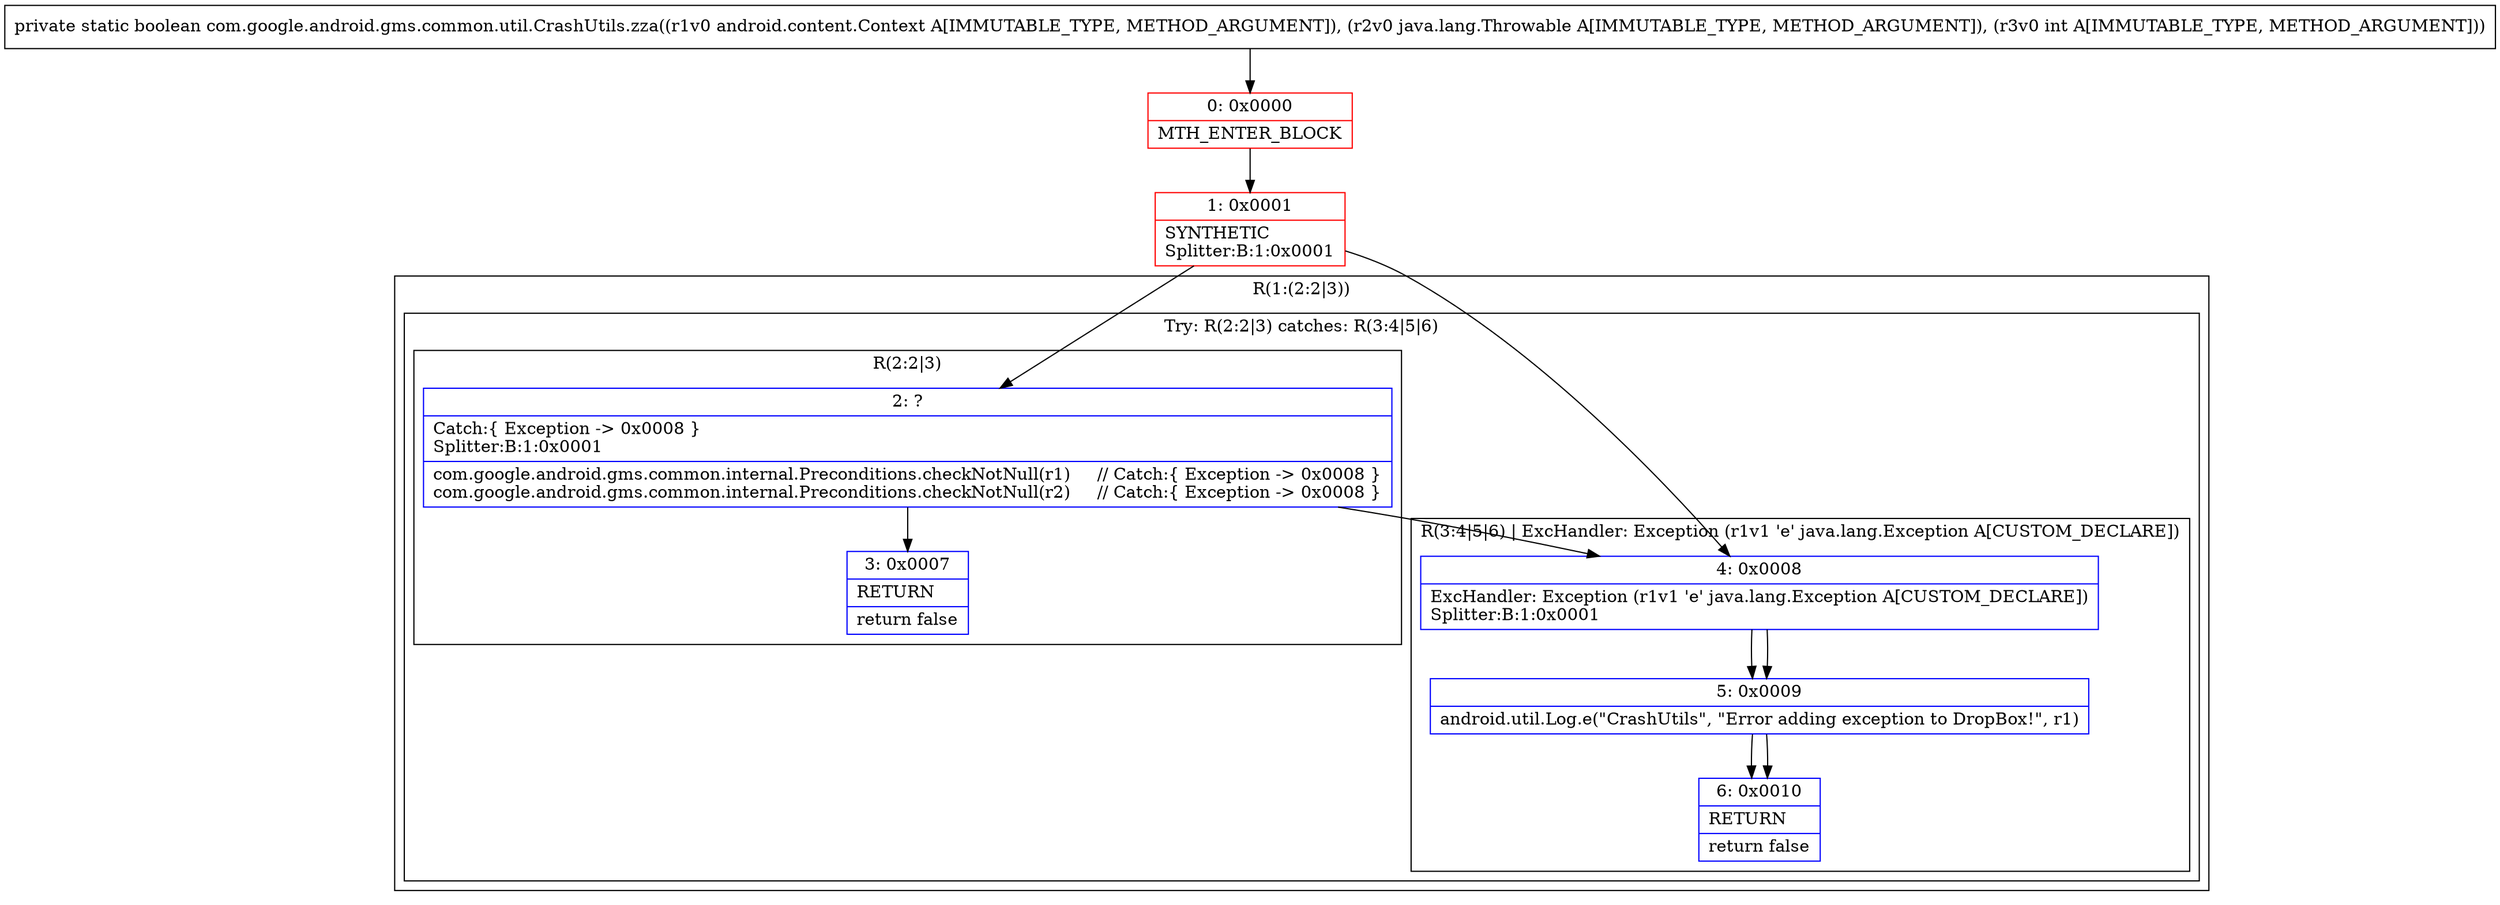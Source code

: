 digraph "CFG forcom.google.android.gms.common.util.CrashUtils.zza(Landroid\/content\/Context;Ljava\/lang\/Throwable;I)Z" {
subgraph cluster_Region_20195612 {
label = "R(1:(2:2|3))";
node [shape=record,color=blue];
subgraph cluster_TryCatchRegion_1316516731 {
label = "Try: R(2:2|3) catches: R(3:4|5|6)";
node [shape=record,color=blue];
subgraph cluster_Region_1575900461 {
label = "R(2:2|3)";
node [shape=record,color=blue];
Node_2 [shape=record,label="{2\:\ ?|Catch:\{ Exception \-\> 0x0008 \}\lSplitter:B:1:0x0001\l|com.google.android.gms.common.internal.Preconditions.checkNotNull(r1)     \/\/ Catch:\{ Exception \-\> 0x0008 \}\lcom.google.android.gms.common.internal.Preconditions.checkNotNull(r2)     \/\/ Catch:\{ Exception \-\> 0x0008 \}\l}"];
Node_3 [shape=record,label="{3\:\ 0x0007|RETURN\l|return false\l}"];
}
subgraph cluster_Region_1109666421 {
label = "R(3:4|5|6) | ExcHandler: Exception (r1v1 'e' java.lang.Exception A[CUSTOM_DECLARE])\l";
node [shape=record,color=blue];
Node_4 [shape=record,label="{4\:\ 0x0008|ExcHandler: Exception (r1v1 'e' java.lang.Exception A[CUSTOM_DECLARE])\lSplitter:B:1:0x0001\l}"];
Node_5 [shape=record,label="{5\:\ 0x0009|android.util.Log.e(\"CrashUtils\", \"Error adding exception to DropBox!\", r1)\l}"];
Node_6 [shape=record,label="{6\:\ 0x0010|RETURN\l|return false\l}"];
}
}
}
subgraph cluster_Region_1109666421 {
label = "R(3:4|5|6) | ExcHandler: Exception (r1v1 'e' java.lang.Exception A[CUSTOM_DECLARE])\l";
node [shape=record,color=blue];
Node_4 [shape=record,label="{4\:\ 0x0008|ExcHandler: Exception (r1v1 'e' java.lang.Exception A[CUSTOM_DECLARE])\lSplitter:B:1:0x0001\l}"];
Node_5 [shape=record,label="{5\:\ 0x0009|android.util.Log.e(\"CrashUtils\", \"Error adding exception to DropBox!\", r1)\l}"];
Node_6 [shape=record,label="{6\:\ 0x0010|RETURN\l|return false\l}"];
}
Node_0 [shape=record,color=red,label="{0\:\ 0x0000|MTH_ENTER_BLOCK\l}"];
Node_1 [shape=record,color=red,label="{1\:\ 0x0001|SYNTHETIC\lSplitter:B:1:0x0001\l}"];
MethodNode[shape=record,label="{private static boolean com.google.android.gms.common.util.CrashUtils.zza((r1v0 android.content.Context A[IMMUTABLE_TYPE, METHOD_ARGUMENT]), (r2v0 java.lang.Throwable A[IMMUTABLE_TYPE, METHOD_ARGUMENT]), (r3v0 int A[IMMUTABLE_TYPE, METHOD_ARGUMENT])) }"];
MethodNode -> Node_0;
Node_2 -> Node_3;
Node_2 -> Node_4;
Node_4 -> Node_5;
Node_5 -> Node_6;
Node_4 -> Node_5;
Node_5 -> Node_6;
Node_0 -> Node_1;
Node_1 -> Node_2;
Node_1 -> Node_4;
}

